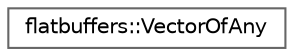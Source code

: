 digraph "Graphical Class Hierarchy"
{
 // LATEX_PDF_SIZE
  bgcolor="transparent";
  edge [fontname=Helvetica,fontsize=10,labelfontname=Helvetica,labelfontsize=10];
  node [fontname=Helvetica,fontsize=10,shape=box,height=0.2,width=0.4];
  rankdir="LR";
  Node0 [id="Node000000",label="flatbuffers::VectorOfAny",height=0.2,width=0.4,color="grey40", fillcolor="white", style="filled",URL="$classflatbuffers_1_1VectorOfAny.html",tooltip=" "];
}
